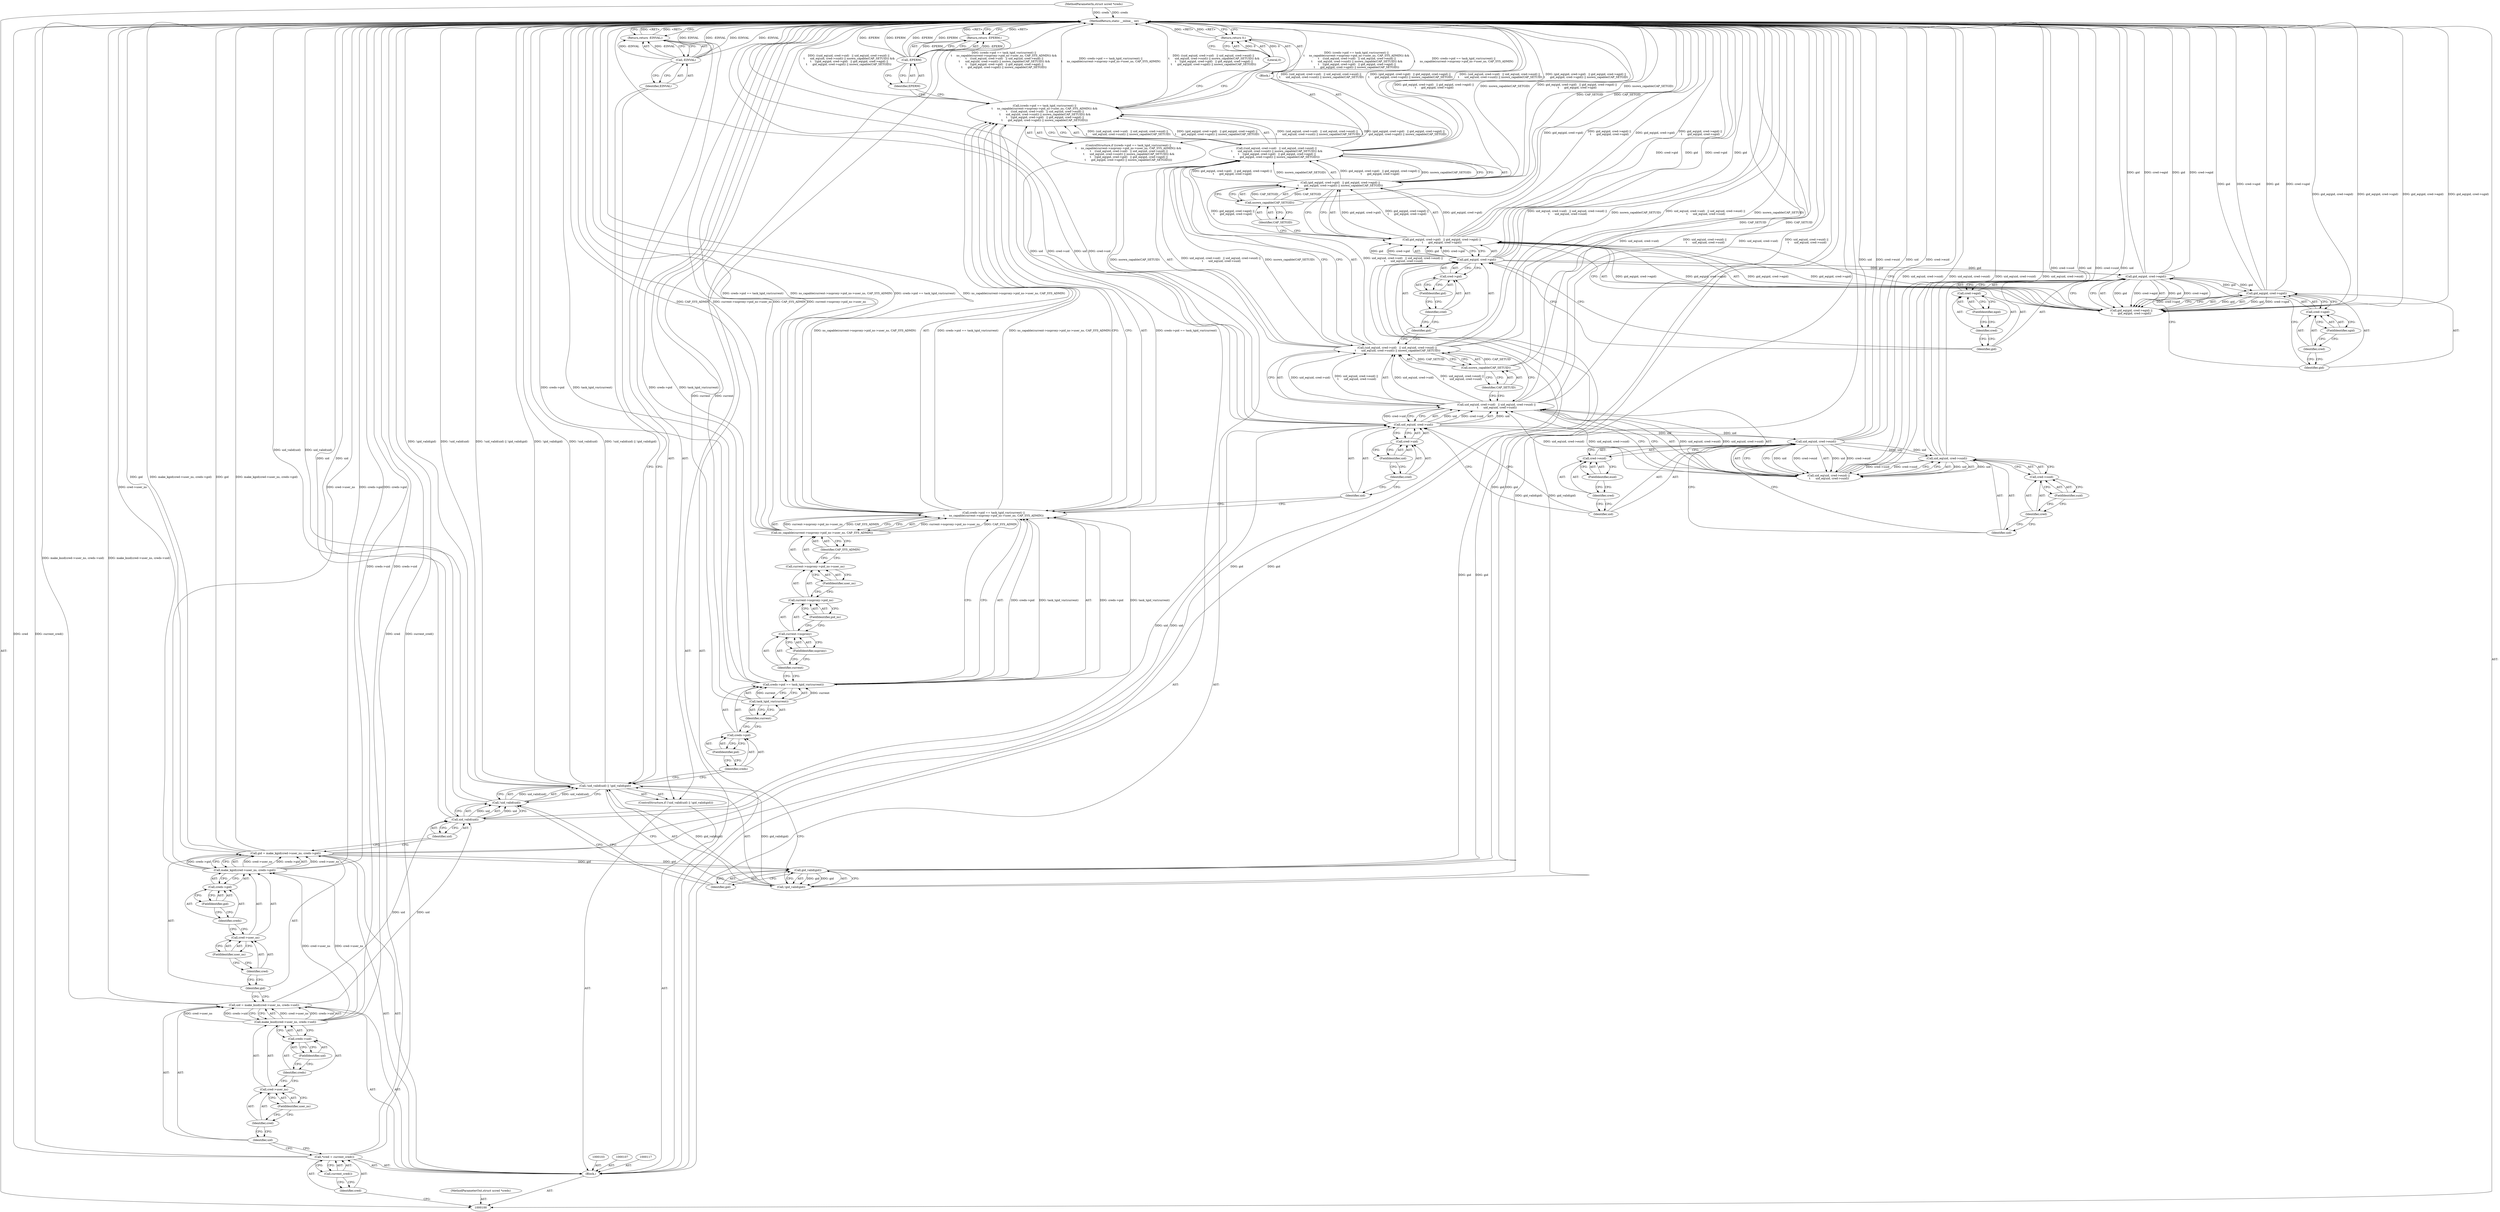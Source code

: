 digraph "0_linux_92f28d973cce45ef5823209aab3138eb45d8b349" {
"1000203" [label="(MethodReturn,static __inline__ int)"];
"1000101" [label="(MethodParameterIn,struct ucred *creds)"];
"1000290" [label="(MethodParameterOut,struct ucred *creds)"];
"1000138" [label="(ControlStructure,if ((creds->pid == task_tgid_vnr(current) ||\n\t     ns_capable(current->nsproxy->pid_ns->user_ns, CAP_SYS_ADMIN)) &&\n \t    ((uid_eq(uid, cred->uid)   || uid_eq(uid, cred->euid) ||\n \t      uid_eq(uid, cred->suid)) || nsown_capable(CAP_SETUID)) &&\n \t    ((gid_eq(gid, cred->gid)   || gid_eq(gid, cred->egid) ||\n\t      gid_eq(gid, cred->sgid)) || nsown_capable(CAP_SETGID))))"];
"1000144" [label="(FieldIdentifier,pid)"];
"1000145" [label="(Call,task_tgid_vnr(current))"];
"1000146" [label="(Identifier,current)"];
"1000139" [label="(Call,(creds->pid == task_tgid_vnr(current) ||\n\t     ns_capable(current->nsproxy->pid_ns->user_ns, CAP_SYS_ADMIN)) &&\n \t    ((uid_eq(uid, cred->uid)   || uid_eq(uid, cred->euid) ||\n \t      uid_eq(uid, cred->suid)) || nsown_capable(CAP_SETUID)) &&\n \t    ((gid_eq(gid, cred->gid)   || gid_eq(gid, cred->egid) ||\n\t      gid_eq(gid, cred->sgid)) || nsown_capable(CAP_SETGID)))"];
"1000140" [label="(Call,creds->pid == task_tgid_vnr(current) ||\n\t     ns_capable(current->nsproxy->pid_ns->user_ns, CAP_SYS_ADMIN))"];
"1000141" [label="(Call,creds->pid == task_tgid_vnr(current))"];
"1000142" [label="(Call,creds->pid)"];
"1000143" [label="(Identifier,creds)"];
"1000148" [label="(Call,current->nsproxy->pid_ns->user_ns)"];
"1000149" [label="(Call,current->nsproxy->pid_ns)"];
"1000150" [label="(Call,current->nsproxy)"];
"1000151" [label="(Identifier,current)"];
"1000152" [label="(FieldIdentifier,nsproxy)"];
"1000153" [label="(FieldIdentifier,pid_ns)"];
"1000154" [label="(FieldIdentifier,user_ns)"];
"1000155" [label="(Identifier,CAP_SYS_ADMIN)"];
"1000147" [label="(Call,ns_capable(current->nsproxy->pid_ns->user_ns, CAP_SYS_ADMIN))"];
"1000160" [label="(Identifier,uid)"];
"1000161" [label="(Call,cred->uid)"];
"1000162" [label="(Identifier,cred)"];
"1000163" [label="(FieldIdentifier,uid)"];
"1000164" [label="(Call,uid_eq(uid, cred->euid) ||\n \t      uid_eq(uid, cred->suid))"];
"1000165" [label="(Call,uid_eq(uid, cred->euid))"];
"1000166" [label="(Identifier,uid)"];
"1000167" [label="(Call,cred->euid)"];
"1000168" [label="(Identifier,cred)"];
"1000169" [label="(FieldIdentifier,euid)"];
"1000156" [label="(Call,((uid_eq(uid, cred->uid)   || uid_eq(uid, cred->euid) ||\n \t      uid_eq(uid, cred->suid)) || nsown_capable(CAP_SETUID)) &&\n \t    ((gid_eq(gid, cred->gid)   || gid_eq(gid, cred->egid) ||\n\t      gid_eq(gid, cred->sgid)) || nsown_capable(CAP_SETGID)))"];
"1000157" [label="(Call,(uid_eq(uid, cred->uid)   || uid_eq(uid, cred->euid) ||\n \t      uid_eq(uid, cred->suid)) || nsown_capable(CAP_SETUID))"];
"1000158" [label="(Call,uid_eq(uid, cred->uid)   || uid_eq(uid, cred->euid) ||\n \t      uid_eq(uid, cred->suid))"];
"1000159" [label="(Call,uid_eq(uid, cred->uid))"];
"1000171" [label="(Identifier,uid)"];
"1000172" [label="(Call,cred->suid)"];
"1000173" [label="(Identifier,cred)"];
"1000174" [label="(FieldIdentifier,suid)"];
"1000175" [label="(Call,nsown_capable(CAP_SETUID))"];
"1000176" [label="(Identifier,CAP_SETUID)"];
"1000170" [label="(Call,uid_eq(uid, cred->suid))"];
"1000180" [label="(Identifier,gid)"];
"1000181" [label="(Call,cred->gid)"];
"1000182" [label="(Identifier,cred)"];
"1000183" [label="(FieldIdentifier,gid)"];
"1000184" [label="(Call,gid_eq(gid, cred->egid) ||\n\t      gid_eq(gid, cred->sgid))"];
"1000185" [label="(Call,gid_eq(gid, cred->egid))"];
"1000186" [label="(Identifier,gid)"];
"1000187" [label="(Call,cred->egid)"];
"1000188" [label="(Identifier,cred)"];
"1000189" [label="(FieldIdentifier,egid)"];
"1000177" [label="(Call,(gid_eq(gid, cred->gid)   || gid_eq(gid, cred->egid) ||\n\t      gid_eq(gid, cred->sgid)) || nsown_capable(CAP_SETGID))"];
"1000178" [label="(Call,gid_eq(gid, cred->gid)   || gid_eq(gid, cred->egid) ||\n\t      gid_eq(gid, cred->sgid))"];
"1000179" [label="(Call,gid_eq(gid, cred->gid))"];
"1000191" [label="(Identifier,gid)"];
"1000192" [label="(Call,cred->sgid)"];
"1000193" [label="(Identifier,cred)"];
"1000194" [label="(FieldIdentifier,sgid)"];
"1000195" [label="(Call,nsown_capable(CAP_SETGID))"];
"1000196" [label="(Identifier,CAP_SETGID)"];
"1000197" [label="(Block,)"];
"1000190" [label="(Call,gid_eq(gid, cred->sgid))"];
"1000199" [label="(Literal,0)"];
"1000198" [label="(Return,return 0;)"];
"1000200" [label="(Return,return -EPERM;)"];
"1000201" [label="(Call,-EPERM)"];
"1000202" [label="(Identifier,EPERM)"];
"1000102" [label="(Block,)"];
"1000104" [label="(Call,*cred = current_cred())"];
"1000105" [label="(Identifier,cred)"];
"1000106" [label="(Call,current_cred())"];
"1000110" [label="(Call,make_kuid(cred->user_ns, creds->uid))"];
"1000111" [label="(Call,cred->user_ns)"];
"1000112" [label="(Identifier,cred)"];
"1000113" [label="(FieldIdentifier,user_ns)"];
"1000114" [label="(Call,creds->uid)"];
"1000115" [label="(Identifier,creds)"];
"1000116" [label="(FieldIdentifier,uid)"];
"1000108" [label="(Call,uid = make_kuid(cred->user_ns, creds->uid))"];
"1000109" [label="(Identifier,uid)"];
"1000120" [label="(Call,make_kgid(cred->user_ns, creds->gid))"];
"1000121" [label="(Call,cred->user_ns)"];
"1000122" [label="(Identifier,cred)"];
"1000123" [label="(FieldIdentifier,user_ns)"];
"1000124" [label="(Call,creds->gid)"];
"1000125" [label="(Identifier,creds)"];
"1000126" [label="(FieldIdentifier,gid)"];
"1000118" [label="(Call,gid = make_kgid(cred->user_ns, creds->gid))"];
"1000119" [label="(Identifier,gid)"];
"1000131" [label="(Identifier,uid)"];
"1000127" [label="(ControlStructure,if (!uid_valid(uid) || !gid_valid(gid)))"];
"1000132" [label="(Call,!gid_valid(gid))"];
"1000133" [label="(Call,gid_valid(gid))"];
"1000134" [label="(Identifier,gid)"];
"1000128" [label="(Call,!uid_valid(uid) || !gid_valid(gid))"];
"1000129" [label="(Call,!uid_valid(uid))"];
"1000130" [label="(Call,uid_valid(uid))"];
"1000136" [label="(Call,-EINVAL)"];
"1000137" [label="(Identifier,EINVAL)"];
"1000135" [label="(Return,return -EINVAL;)"];
"1000203" -> "1000100"  [label="AST: "];
"1000203" -> "1000135"  [label="CFG: "];
"1000203" -> "1000198"  [label="CFG: "];
"1000203" -> "1000200"  [label="CFG: "];
"1000198" -> "1000203"  [label="DDG: <RET>"];
"1000200" -> "1000203"  [label="DDG: <RET>"];
"1000201" -> "1000203"  [label="DDG: -EPERM"];
"1000201" -> "1000203"  [label="DDG: EPERM"];
"1000184" -> "1000203"  [label="DDG: gid_eq(gid, cred->egid)"];
"1000184" -> "1000203"  [label="DDG: gid_eq(gid, cred->sgid)"];
"1000156" -> "1000203"  [label="DDG: (uid_eq(uid, cred->uid)   || uid_eq(uid, cred->euid) ||\n \t      uid_eq(uid, cred->suid)) || nsown_capable(CAP_SETUID)"];
"1000156" -> "1000203"  [label="DDG: (gid_eq(gid, cred->gid)   || gid_eq(gid, cred->egid) ||\n\t      gid_eq(gid, cred->sgid)) || nsown_capable(CAP_SETGID)"];
"1000104" -> "1000203"  [label="DDG: cred"];
"1000104" -> "1000203"  [label="DDG: current_cred()"];
"1000179" -> "1000203"  [label="DDG: cred->gid"];
"1000179" -> "1000203"  [label="DDG: gid"];
"1000132" -> "1000203"  [label="DDG: gid_valid(gid)"];
"1000118" -> "1000203"  [label="DDG: gid"];
"1000118" -> "1000203"  [label="DDG: make_kgid(cred->user_ns, creds->gid)"];
"1000177" -> "1000203"  [label="DDG: gid_eq(gid, cred->gid)   || gid_eq(gid, cred->egid) ||\n\t      gid_eq(gid, cred->sgid)"];
"1000177" -> "1000203"  [label="DDG: nsown_capable(CAP_SETGID)"];
"1000158" -> "1000203"  [label="DDG: uid_eq(uid, cred->uid)"];
"1000158" -> "1000203"  [label="DDG: uid_eq(uid, cred->euid) ||\n \t      uid_eq(uid, cred->suid)"];
"1000129" -> "1000203"  [label="DDG: uid_valid(uid)"];
"1000185" -> "1000203"  [label="DDG: gid"];
"1000185" -> "1000203"  [label="DDG: cred->egid"];
"1000170" -> "1000203"  [label="DDG: cred->suid"];
"1000170" -> "1000203"  [label="DDG: uid"];
"1000141" -> "1000203"  [label="DDG: creds->pid"];
"1000141" -> "1000203"  [label="DDG: task_tgid_vnr(current)"];
"1000178" -> "1000203"  [label="DDG: gid_eq(gid, cred->gid)"];
"1000178" -> "1000203"  [label="DDG: gid_eq(gid, cred->egid) ||\n\t      gid_eq(gid, cred->sgid)"];
"1000110" -> "1000203"  [label="DDG: creds->uid"];
"1000159" -> "1000203"  [label="DDG: uid"];
"1000159" -> "1000203"  [label="DDG: cred->uid"];
"1000128" -> "1000203"  [label="DDG: !gid_valid(gid)"];
"1000128" -> "1000203"  [label="DDG: !uid_valid(uid)"];
"1000128" -> "1000203"  [label="DDG: !uid_valid(uid) || !gid_valid(gid)"];
"1000140" -> "1000203"  [label="DDG: creds->pid == task_tgid_vnr(current)"];
"1000140" -> "1000203"  [label="DDG: ns_capable(current->nsproxy->pid_ns->user_ns, CAP_SYS_ADMIN)"];
"1000139" -> "1000203"  [label="DDG: (creds->pid == task_tgid_vnr(current) ||\n\t     ns_capable(current->nsproxy->pid_ns->user_ns, CAP_SYS_ADMIN)) &&\n \t    ((uid_eq(uid, cred->uid)   || uid_eq(uid, cred->euid) ||\n \t      uid_eq(uid, cred->suid)) || nsown_capable(CAP_SETUID)) &&\n \t    ((gid_eq(gid, cred->gid)   || gid_eq(gid, cred->egid) ||\n\t      gid_eq(gid, cred->sgid)) || nsown_capable(CAP_SETGID))"];
"1000139" -> "1000203"  [label="DDG: creds->pid == task_tgid_vnr(current) ||\n\t     ns_capable(current->nsproxy->pid_ns->user_ns, CAP_SYS_ADMIN)"];
"1000139" -> "1000203"  [label="DDG: ((uid_eq(uid, cred->uid)   || uid_eq(uid, cred->euid) ||\n \t      uid_eq(uid, cred->suid)) || nsown_capable(CAP_SETUID)) &&\n \t    ((gid_eq(gid, cred->gid)   || gid_eq(gid, cred->egid) ||\n\t      gid_eq(gid, cred->sgid)) || nsown_capable(CAP_SETGID))"];
"1000165" -> "1000203"  [label="DDG: uid"];
"1000165" -> "1000203"  [label="DDG: cred->euid"];
"1000147" -> "1000203"  [label="DDG: CAP_SYS_ADMIN"];
"1000147" -> "1000203"  [label="DDG: current->nsproxy->pid_ns->user_ns"];
"1000157" -> "1000203"  [label="DDG: uid_eq(uid, cred->uid)   || uid_eq(uid, cred->euid) ||\n \t      uid_eq(uid, cred->suid)"];
"1000157" -> "1000203"  [label="DDG: nsown_capable(CAP_SETUID)"];
"1000133" -> "1000203"  [label="DDG: gid"];
"1000190" -> "1000203"  [label="DDG: gid"];
"1000190" -> "1000203"  [label="DDG: cred->sgid"];
"1000120" -> "1000203"  [label="DDG: cred->user_ns"];
"1000120" -> "1000203"  [label="DDG: creds->gid"];
"1000175" -> "1000203"  [label="DDG: CAP_SETUID"];
"1000101" -> "1000203"  [label="DDG: creds"];
"1000108" -> "1000203"  [label="DDG: make_kuid(cred->user_ns, creds->uid)"];
"1000136" -> "1000203"  [label="DDG: -EINVAL"];
"1000136" -> "1000203"  [label="DDG: EINVAL"];
"1000164" -> "1000203"  [label="DDG: uid_eq(uid, cred->suid)"];
"1000164" -> "1000203"  [label="DDG: uid_eq(uid, cred->euid)"];
"1000195" -> "1000203"  [label="DDG: CAP_SETGID"];
"1000145" -> "1000203"  [label="DDG: current"];
"1000130" -> "1000203"  [label="DDG: uid"];
"1000135" -> "1000203"  [label="DDG: <RET>"];
"1000101" -> "1000100"  [label="AST: "];
"1000101" -> "1000203"  [label="DDG: creds"];
"1000290" -> "1000100"  [label="AST: "];
"1000138" -> "1000102"  [label="AST: "];
"1000139" -> "1000138"  [label="AST: "];
"1000197" -> "1000138"  [label="AST: "];
"1000144" -> "1000142"  [label="AST: "];
"1000144" -> "1000143"  [label="CFG: "];
"1000142" -> "1000144"  [label="CFG: "];
"1000145" -> "1000141"  [label="AST: "];
"1000145" -> "1000146"  [label="CFG: "];
"1000146" -> "1000145"  [label="AST: "];
"1000141" -> "1000145"  [label="CFG: "];
"1000145" -> "1000203"  [label="DDG: current"];
"1000145" -> "1000141"  [label="DDG: current"];
"1000146" -> "1000145"  [label="AST: "];
"1000146" -> "1000142"  [label="CFG: "];
"1000145" -> "1000146"  [label="CFG: "];
"1000139" -> "1000138"  [label="AST: "];
"1000139" -> "1000140"  [label="CFG: "];
"1000139" -> "1000156"  [label="CFG: "];
"1000140" -> "1000139"  [label="AST: "];
"1000156" -> "1000139"  [label="AST: "];
"1000199" -> "1000139"  [label="CFG: "];
"1000202" -> "1000139"  [label="CFG: "];
"1000139" -> "1000203"  [label="DDG: (creds->pid == task_tgid_vnr(current) ||\n\t     ns_capable(current->nsproxy->pid_ns->user_ns, CAP_SYS_ADMIN)) &&\n \t    ((uid_eq(uid, cred->uid)   || uid_eq(uid, cred->euid) ||\n \t      uid_eq(uid, cred->suid)) || nsown_capable(CAP_SETUID)) &&\n \t    ((gid_eq(gid, cred->gid)   || gid_eq(gid, cred->egid) ||\n\t      gid_eq(gid, cred->sgid)) || nsown_capable(CAP_SETGID))"];
"1000139" -> "1000203"  [label="DDG: creds->pid == task_tgid_vnr(current) ||\n\t     ns_capable(current->nsproxy->pid_ns->user_ns, CAP_SYS_ADMIN)"];
"1000139" -> "1000203"  [label="DDG: ((uid_eq(uid, cred->uid)   || uid_eq(uid, cred->euid) ||\n \t      uid_eq(uid, cred->suid)) || nsown_capable(CAP_SETUID)) &&\n \t    ((gid_eq(gid, cred->gid)   || gid_eq(gid, cred->egid) ||\n\t      gid_eq(gid, cred->sgid)) || nsown_capable(CAP_SETGID))"];
"1000140" -> "1000139"  [label="DDG: creds->pid == task_tgid_vnr(current)"];
"1000140" -> "1000139"  [label="DDG: ns_capable(current->nsproxy->pid_ns->user_ns, CAP_SYS_ADMIN)"];
"1000156" -> "1000139"  [label="DDG: (uid_eq(uid, cred->uid)   || uid_eq(uid, cred->euid) ||\n \t      uid_eq(uid, cred->suid)) || nsown_capable(CAP_SETUID)"];
"1000156" -> "1000139"  [label="DDG: (gid_eq(gid, cred->gid)   || gid_eq(gid, cred->egid) ||\n\t      gid_eq(gid, cred->sgid)) || nsown_capable(CAP_SETGID)"];
"1000140" -> "1000139"  [label="AST: "];
"1000140" -> "1000141"  [label="CFG: "];
"1000140" -> "1000147"  [label="CFG: "];
"1000141" -> "1000140"  [label="AST: "];
"1000147" -> "1000140"  [label="AST: "];
"1000160" -> "1000140"  [label="CFG: "];
"1000139" -> "1000140"  [label="CFG: "];
"1000140" -> "1000203"  [label="DDG: creds->pid == task_tgid_vnr(current)"];
"1000140" -> "1000203"  [label="DDG: ns_capable(current->nsproxy->pid_ns->user_ns, CAP_SYS_ADMIN)"];
"1000140" -> "1000139"  [label="DDG: creds->pid == task_tgid_vnr(current)"];
"1000140" -> "1000139"  [label="DDG: ns_capable(current->nsproxy->pid_ns->user_ns, CAP_SYS_ADMIN)"];
"1000141" -> "1000140"  [label="DDG: creds->pid"];
"1000141" -> "1000140"  [label="DDG: task_tgid_vnr(current)"];
"1000147" -> "1000140"  [label="DDG: current->nsproxy->pid_ns->user_ns"];
"1000147" -> "1000140"  [label="DDG: CAP_SYS_ADMIN"];
"1000141" -> "1000140"  [label="AST: "];
"1000141" -> "1000145"  [label="CFG: "];
"1000142" -> "1000141"  [label="AST: "];
"1000145" -> "1000141"  [label="AST: "];
"1000151" -> "1000141"  [label="CFG: "];
"1000140" -> "1000141"  [label="CFG: "];
"1000141" -> "1000203"  [label="DDG: creds->pid"];
"1000141" -> "1000203"  [label="DDG: task_tgid_vnr(current)"];
"1000141" -> "1000140"  [label="DDG: creds->pid"];
"1000141" -> "1000140"  [label="DDG: task_tgid_vnr(current)"];
"1000145" -> "1000141"  [label="DDG: current"];
"1000142" -> "1000141"  [label="AST: "];
"1000142" -> "1000144"  [label="CFG: "];
"1000143" -> "1000142"  [label="AST: "];
"1000144" -> "1000142"  [label="AST: "];
"1000146" -> "1000142"  [label="CFG: "];
"1000143" -> "1000142"  [label="AST: "];
"1000143" -> "1000128"  [label="CFG: "];
"1000144" -> "1000143"  [label="CFG: "];
"1000148" -> "1000147"  [label="AST: "];
"1000148" -> "1000154"  [label="CFG: "];
"1000149" -> "1000148"  [label="AST: "];
"1000154" -> "1000148"  [label="AST: "];
"1000155" -> "1000148"  [label="CFG: "];
"1000149" -> "1000148"  [label="AST: "];
"1000149" -> "1000153"  [label="CFG: "];
"1000150" -> "1000149"  [label="AST: "];
"1000153" -> "1000149"  [label="AST: "];
"1000154" -> "1000149"  [label="CFG: "];
"1000150" -> "1000149"  [label="AST: "];
"1000150" -> "1000152"  [label="CFG: "];
"1000151" -> "1000150"  [label="AST: "];
"1000152" -> "1000150"  [label="AST: "];
"1000153" -> "1000150"  [label="CFG: "];
"1000151" -> "1000150"  [label="AST: "];
"1000151" -> "1000141"  [label="CFG: "];
"1000152" -> "1000151"  [label="CFG: "];
"1000152" -> "1000150"  [label="AST: "];
"1000152" -> "1000151"  [label="CFG: "];
"1000150" -> "1000152"  [label="CFG: "];
"1000153" -> "1000149"  [label="AST: "];
"1000153" -> "1000150"  [label="CFG: "];
"1000149" -> "1000153"  [label="CFG: "];
"1000154" -> "1000148"  [label="AST: "];
"1000154" -> "1000149"  [label="CFG: "];
"1000148" -> "1000154"  [label="CFG: "];
"1000155" -> "1000147"  [label="AST: "];
"1000155" -> "1000148"  [label="CFG: "];
"1000147" -> "1000155"  [label="CFG: "];
"1000147" -> "1000140"  [label="AST: "];
"1000147" -> "1000155"  [label="CFG: "];
"1000148" -> "1000147"  [label="AST: "];
"1000155" -> "1000147"  [label="AST: "];
"1000140" -> "1000147"  [label="CFG: "];
"1000147" -> "1000203"  [label="DDG: CAP_SYS_ADMIN"];
"1000147" -> "1000203"  [label="DDG: current->nsproxy->pid_ns->user_ns"];
"1000147" -> "1000140"  [label="DDG: current->nsproxy->pid_ns->user_ns"];
"1000147" -> "1000140"  [label="DDG: CAP_SYS_ADMIN"];
"1000160" -> "1000159"  [label="AST: "];
"1000160" -> "1000140"  [label="CFG: "];
"1000162" -> "1000160"  [label="CFG: "];
"1000161" -> "1000159"  [label="AST: "];
"1000161" -> "1000163"  [label="CFG: "];
"1000162" -> "1000161"  [label="AST: "];
"1000163" -> "1000161"  [label="AST: "];
"1000159" -> "1000161"  [label="CFG: "];
"1000162" -> "1000161"  [label="AST: "];
"1000162" -> "1000160"  [label="CFG: "];
"1000163" -> "1000162"  [label="CFG: "];
"1000163" -> "1000161"  [label="AST: "];
"1000163" -> "1000162"  [label="CFG: "];
"1000161" -> "1000163"  [label="CFG: "];
"1000164" -> "1000158"  [label="AST: "];
"1000164" -> "1000165"  [label="CFG: "];
"1000164" -> "1000170"  [label="CFG: "];
"1000165" -> "1000164"  [label="AST: "];
"1000170" -> "1000164"  [label="AST: "];
"1000158" -> "1000164"  [label="CFG: "];
"1000164" -> "1000203"  [label="DDG: uid_eq(uid, cred->suid)"];
"1000164" -> "1000203"  [label="DDG: uid_eq(uid, cred->euid)"];
"1000164" -> "1000158"  [label="DDG: uid_eq(uid, cred->euid)"];
"1000164" -> "1000158"  [label="DDG: uid_eq(uid, cred->suid)"];
"1000165" -> "1000164"  [label="DDG: uid"];
"1000165" -> "1000164"  [label="DDG: cred->euid"];
"1000170" -> "1000164"  [label="DDG: uid"];
"1000170" -> "1000164"  [label="DDG: cred->suid"];
"1000165" -> "1000164"  [label="AST: "];
"1000165" -> "1000167"  [label="CFG: "];
"1000166" -> "1000165"  [label="AST: "];
"1000167" -> "1000165"  [label="AST: "];
"1000171" -> "1000165"  [label="CFG: "];
"1000164" -> "1000165"  [label="CFG: "];
"1000165" -> "1000203"  [label="DDG: uid"];
"1000165" -> "1000203"  [label="DDG: cred->euid"];
"1000165" -> "1000164"  [label="DDG: uid"];
"1000165" -> "1000164"  [label="DDG: cred->euid"];
"1000159" -> "1000165"  [label="DDG: uid"];
"1000165" -> "1000170"  [label="DDG: uid"];
"1000166" -> "1000165"  [label="AST: "];
"1000166" -> "1000159"  [label="CFG: "];
"1000168" -> "1000166"  [label="CFG: "];
"1000167" -> "1000165"  [label="AST: "];
"1000167" -> "1000169"  [label="CFG: "];
"1000168" -> "1000167"  [label="AST: "];
"1000169" -> "1000167"  [label="AST: "];
"1000165" -> "1000167"  [label="CFG: "];
"1000168" -> "1000167"  [label="AST: "];
"1000168" -> "1000166"  [label="CFG: "];
"1000169" -> "1000168"  [label="CFG: "];
"1000169" -> "1000167"  [label="AST: "];
"1000169" -> "1000168"  [label="CFG: "];
"1000167" -> "1000169"  [label="CFG: "];
"1000156" -> "1000139"  [label="AST: "];
"1000156" -> "1000157"  [label="CFG: "];
"1000156" -> "1000177"  [label="CFG: "];
"1000157" -> "1000156"  [label="AST: "];
"1000177" -> "1000156"  [label="AST: "];
"1000139" -> "1000156"  [label="CFG: "];
"1000156" -> "1000203"  [label="DDG: (uid_eq(uid, cred->uid)   || uid_eq(uid, cred->euid) ||\n \t      uid_eq(uid, cred->suid)) || nsown_capable(CAP_SETUID)"];
"1000156" -> "1000203"  [label="DDG: (gid_eq(gid, cred->gid)   || gid_eq(gid, cred->egid) ||\n\t      gid_eq(gid, cred->sgid)) || nsown_capable(CAP_SETGID)"];
"1000156" -> "1000139"  [label="DDG: (uid_eq(uid, cred->uid)   || uid_eq(uid, cred->euid) ||\n \t      uid_eq(uid, cred->suid)) || nsown_capable(CAP_SETUID)"];
"1000156" -> "1000139"  [label="DDG: (gid_eq(gid, cred->gid)   || gid_eq(gid, cred->egid) ||\n\t      gid_eq(gid, cred->sgid)) || nsown_capable(CAP_SETGID)"];
"1000157" -> "1000156"  [label="DDG: uid_eq(uid, cred->uid)   || uid_eq(uid, cred->euid) ||\n \t      uid_eq(uid, cred->suid)"];
"1000157" -> "1000156"  [label="DDG: nsown_capable(CAP_SETUID)"];
"1000177" -> "1000156"  [label="DDG: gid_eq(gid, cred->gid)   || gid_eq(gid, cred->egid) ||\n\t      gid_eq(gid, cred->sgid)"];
"1000177" -> "1000156"  [label="DDG: nsown_capable(CAP_SETGID)"];
"1000157" -> "1000156"  [label="AST: "];
"1000157" -> "1000158"  [label="CFG: "];
"1000157" -> "1000175"  [label="CFG: "];
"1000158" -> "1000157"  [label="AST: "];
"1000175" -> "1000157"  [label="AST: "];
"1000180" -> "1000157"  [label="CFG: "];
"1000156" -> "1000157"  [label="CFG: "];
"1000157" -> "1000203"  [label="DDG: uid_eq(uid, cred->uid)   || uid_eq(uid, cred->euid) ||\n \t      uid_eq(uid, cred->suid)"];
"1000157" -> "1000203"  [label="DDG: nsown_capable(CAP_SETUID)"];
"1000157" -> "1000156"  [label="DDG: uid_eq(uid, cred->uid)   || uid_eq(uid, cred->euid) ||\n \t      uid_eq(uid, cred->suid)"];
"1000157" -> "1000156"  [label="DDG: nsown_capable(CAP_SETUID)"];
"1000158" -> "1000157"  [label="DDG: uid_eq(uid, cred->uid)"];
"1000158" -> "1000157"  [label="DDG: uid_eq(uid, cred->euid) ||\n \t      uid_eq(uid, cred->suid)"];
"1000175" -> "1000157"  [label="DDG: CAP_SETUID"];
"1000158" -> "1000157"  [label="AST: "];
"1000158" -> "1000159"  [label="CFG: "];
"1000158" -> "1000164"  [label="CFG: "];
"1000159" -> "1000158"  [label="AST: "];
"1000164" -> "1000158"  [label="AST: "];
"1000176" -> "1000158"  [label="CFG: "];
"1000157" -> "1000158"  [label="CFG: "];
"1000158" -> "1000203"  [label="DDG: uid_eq(uid, cred->uid)"];
"1000158" -> "1000203"  [label="DDG: uid_eq(uid, cred->euid) ||\n \t      uid_eq(uid, cred->suid)"];
"1000158" -> "1000157"  [label="DDG: uid_eq(uid, cred->uid)"];
"1000158" -> "1000157"  [label="DDG: uid_eq(uid, cred->euid) ||\n \t      uid_eq(uid, cred->suid)"];
"1000159" -> "1000158"  [label="DDG: uid"];
"1000159" -> "1000158"  [label="DDG: cred->uid"];
"1000164" -> "1000158"  [label="DDG: uid_eq(uid, cred->euid)"];
"1000164" -> "1000158"  [label="DDG: uid_eq(uid, cred->suid)"];
"1000159" -> "1000158"  [label="AST: "];
"1000159" -> "1000161"  [label="CFG: "];
"1000160" -> "1000159"  [label="AST: "];
"1000161" -> "1000159"  [label="AST: "];
"1000166" -> "1000159"  [label="CFG: "];
"1000158" -> "1000159"  [label="CFG: "];
"1000159" -> "1000203"  [label="DDG: uid"];
"1000159" -> "1000203"  [label="DDG: cred->uid"];
"1000159" -> "1000158"  [label="DDG: uid"];
"1000159" -> "1000158"  [label="DDG: cred->uid"];
"1000130" -> "1000159"  [label="DDG: uid"];
"1000159" -> "1000165"  [label="DDG: uid"];
"1000171" -> "1000170"  [label="AST: "];
"1000171" -> "1000165"  [label="CFG: "];
"1000173" -> "1000171"  [label="CFG: "];
"1000172" -> "1000170"  [label="AST: "];
"1000172" -> "1000174"  [label="CFG: "];
"1000173" -> "1000172"  [label="AST: "];
"1000174" -> "1000172"  [label="AST: "];
"1000170" -> "1000172"  [label="CFG: "];
"1000173" -> "1000172"  [label="AST: "];
"1000173" -> "1000171"  [label="CFG: "];
"1000174" -> "1000173"  [label="CFG: "];
"1000174" -> "1000172"  [label="AST: "];
"1000174" -> "1000173"  [label="CFG: "];
"1000172" -> "1000174"  [label="CFG: "];
"1000175" -> "1000157"  [label="AST: "];
"1000175" -> "1000176"  [label="CFG: "];
"1000176" -> "1000175"  [label="AST: "];
"1000157" -> "1000175"  [label="CFG: "];
"1000175" -> "1000203"  [label="DDG: CAP_SETUID"];
"1000175" -> "1000157"  [label="DDG: CAP_SETUID"];
"1000176" -> "1000175"  [label="AST: "];
"1000176" -> "1000158"  [label="CFG: "];
"1000175" -> "1000176"  [label="CFG: "];
"1000170" -> "1000164"  [label="AST: "];
"1000170" -> "1000172"  [label="CFG: "];
"1000171" -> "1000170"  [label="AST: "];
"1000172" -> "1000170"  [label="AST: "];
"1000164" -> "1000170"  [label="CFG: "];
"1000170" -> "1000203"  [label="DDG: cred->suid"];
"1000170" -> "1000203"  [label="DDG: uid"];
"1000170" -> "1000164"  [label="DDG: uid"];
"1000170" -> "1000164"  [label="DDG: cred->suid"];
"1000165" -> "1000170"  [label="DDG: uid"];
"1000180" -> "1000179"  [label="AST: "];
"1000180" -> "1000157"  [label="CFG: "];
"1000182" -> "1000180"  [label="CFG: "];
"1000181" -> "1000179"  [label="AST: "];
"1000181" -> "1000183"  [label="CFG: "];
"1000182" -> "1000181"  [label="AST: "];
"1000183" -> "1000181"  [label="AST: "];
"1000179" -> "1000181"  [label="CFG: "];
"1000182" -> "1000181"  [label="AST: "];
"1000182" -> "1000180"  [label="CFG: "];
"1000183" -> "1000182"  [label="CFG: "];
"1000183" -> "1000181"  [label="AST: "];
"1000183" -> "1000182"  [label="CFG: "];
"1000181" -> "1000183"  [label="CFG: "];
"1000184" -> "1000178"  [label="AST: "];
"1000184" -> "1000185"  [label="CFG: "];
"1000184" -> "1000190"  [label="CFG: "];
"1000185" -> "1000184"  [label="AST: "];
"1000190" -> "1000184"  [label="AST: "];
"1000178" -> "1000184"  [label="CFG: "];
"1000184" -> "1000203"  [label="DDG: gid_eq(gid, cred->egid)"];
"1000184" -> "1000203"  [label="DDG: gid_eq(gid, cred->sgid)"];
"1000184" -> "1000178"  [label="DDG: gid_eq(gid, cred->egid)"];
"1000184" -> "1000178"  [label="DDG: gid_eq(gid, cred->sgid)"];
"1000185" -> "1000184"  [label="DDG: gid"];
"1000185" -> "1000184"  [label="DDG: cred->egid"];
"1000190" -> "1000184"  [label="DDG: gid"];
"1000190" -> "1000184"  [label="DDG: cred->sgid"];
"1000185" -> "1000184"  [label="AST: "];
"1000185" -> "1000187"  [label="CFG: "];
"1000186" -> "1000185"  [label="AST: "];
"1000187" -> "1000185"  [label="AST: "];
"1000191" -> "1000185"  [label="CFG: "];
"1000184" -> "1000185"  [label="CFG: "];
"1000185" -> "1000203"  [label="DDG: gid"];
"1000185" -> "1000203"  [label="DDG: cred->egid"];
"1000185" -> "1000184"  [label="DDG: gid"];
"1000185" -> "1000184"  [label="DDG: cred->egid"];
"1000179" -> "1000185"  [label="DDG: gid"];
"1000185" -> "1000190"  [label="DDG: gid"];
"1000186" -> "1000185"  [label="AST: "];
"1000186" -> "1000179"  [label="CFG: "];
"1000188" -> "1000186"  [label="CFG: "];
"1000187" -> "1000185"  [label="AST: "];
"1000187" -> "1000189"  [label="CFG: "];
"1000188" -> "1000187"  [label="AST: "];
"1000189" -> "1000187"  [label="AST: "];
"1000185" -> "1000187"  [label="CFG: "];
"1000188" -> "1000187"  [label="AST: "];
"1000188" -> "1000186"  [label="CFG: "];
"1000189" -> "1000188"  [label="CFG: "];
"1000189" -> "1000187"  [label="AST: "];
"1000189" -> "1000188"  [label="CFG: "];
"1000187" -> "1000189"  [label="CFG: "];
"1000177" -> "1000156"  [label="AST: "];
"1000177" -> "1000178"  [label="CFG: "];
"1000177" -> "1000195"  [label="CFG: "];
"1000178" -> "1000177"  [label="AST: "];
"1000195" -> "1000177"  [label="AST: "];
"1000156" -> "1000177"  [label="CFG: "];
"1000177" -> "1000203"  [label="DDG: gid_eq(gid, cred->gid)   || gid_eq(gid, cred->egid) ||\n\t      gid_eq(gid, cred->sgid)"];
"1000177" -> "1000203"  [label="DDG: nsown_capable(CAP_SETGID)"];
"1000177" -> "1000156"  [label="DDG: gid_eq(gid, cred->gid)   || gid_eq(gid, cred->egid) ||\n\t      gid_eq(gid, cred->sgid)"];
"1000177" -> "1000156"  [label="DDG: nsown_capable(CAP_SETGID)"];
"1000178" -> "1000177"  [label="DDG: gid_eq(gid, cred->gid)"];
"1000178" -> "1000177"  [label="DDG: gid_eq(gid, cred->egid) ||\n\t      gid_eq(gid, cred->sgid)"];
"1000195" -> "1000177"  [label="DDG: CAP_SETGID"];
"1000178" -> "1000177"  [label="AST: "];
"1000178" -> "1000179"  [label="CFG: "];
"1000178" -> "1000184"  [label="CFG: "];
"1000179" -> "1000178"  [label="AST: "];
"1000184" -> "1000178"  [label="AST: "];
"1000196" -> "1000178"  [label="CFG: "];
"1000177" -> "1000178"  [label="CFG: "];
"1000178" -> "1000203"  [label="DDG: gid_eq(gid, cred->gid)"];
"1000178" -> "1000203"  [label="DDG: gid_eq(gid, cred->egid) ||\n\t      gid_eq(gid, cred->sgid)"];
"1000178" -> "1000177"  [label="DDG: gid_eq(gid, cred->gid)"];
"1000178" -> "1000177"  [label="DDG: gid_eq(gid, cred->egid) ||\n\t      gid_eq(gid, cred->sgid)"];
"1000179" -> "1000178"  [label="DDG: gid"];
"1000179" -> "1000178"  [label="DDG: cred->gid"];
"1000184" -> "1000178"  [label="DDG: gid_eq(gid, cred->egid)"];
"1000184" -> "1000178"  [label="DDG: gid_eq(gid, cred->sgid)"];
"1000179" -> "1000178"  [label="AST: "];
"1000179" -> "1000181"  [label="CFG: "];
"1000180" -> "1000179"  [label="AST: "];
"1000181" -> "1000179"  [label="AST: "];
"1000186" -> "1000179"  [label="CFG: "];
"1000178" -> "1000179"  [label="CFG: "];
"1000179" -> "1000203"  [label="DDG: cred->gid"];
"1000179" -> "1000203"  [label="DDG: gid"];
"1000179" -> "1000178"  [label="DDG: gid"];
"1000179" -> "1000178"  [label="DDG: cred->gid"];
"1000133" -> "1000179"  [label="DDG: gid"];
"1000118" -> "1000179"  [label="DDG: gid"];
"1000179" -> "1000185"  [label="DDG: gid"];
"1000191" -> "1000190"  [label="AST: "];
"1000191" -> "1000185"  [label="CFG: "];
"1000193" -> "1000191"  [label="CFG: "];
"1000192" -> "1000190"  [label="AST: "];
"1000192" -> "1000194"  [label="CFG: "];
"1000193" -> "1000192"  [label="AST: "];
"1000194" -> "1000192"  [label="AST: "];
"1000190" -> "1000192"  [label="CFG: "];
"1000193" -> "1000192"  [label="AST: "];
"1000193" -> "1000191"  [label="CFG: "];
"1000194" -> "1000193"  [label="CFG: "];
"1000194" -> "1000192"  [label="AST: "];
"1000194" -> "1000193"  [label="CFG: "];
"1000192" -> "1000194"  [label="CFG: "];
"1000195" -> "1000177"  [label="AST: "];
"1000195" -> "1000196"  [label="CFG: "];
"1000196" -> "1000195"  [label="AST: "];
"1000177" -> "1000195"  [label="CFG: "];
"1000195" -> "1000203"  [label="DDG: CAP_SETGID"];
"1000195" -> "1000177"  [label="DDG: CAP_SETGID"];
"1000196" -> "1000195"  [label="AST: "];
"1000196" -> "1000178"  [label="CFG: "];
"1000195" -> "1000196"  [label="CFG: "];
"1000197" -> "1000138"  [label="AST: "];
"1000198" -> "1000197"  [label="AST: "];
"1000190" -> "1000184"  [label="AST: "];
"1000190" -> "1000192"  [label="CFG: "];
"1000191" -> "1000190"  [label="AST: "];
"1000192" -> "1000190"  [label="AST: "];
"1000184" -> "1000190"  [label="CFG: "];
"1000190" -> "1000203"  [label="DDG: gid"];
"1000190" -> "1000203"  [label="DDG: cred->sgid"];
"1000190" -> "1000184"  [label="DDG: gid"];
"1000190" -> "1000184"  [label="DDG: cred->sgid"];
"1000185" -> "1000190"  [label="DDG: gid"];
"1000199" -> "1000198"  [label="AST: "];
"1000199" -> "1000139"  [label="CFG: "];
"1000198" -> "1000199"  [label="CFG: "];
"1000199" -> "1000198"  [label="DDG: 0"];
"1000198" -> "1000197"  [label="AST: "];
"1000198" -> "1000199"  [label="CFG: "];
"1000199" -> "1000198"  [label="AST: "];
"1000203" -> "1000198"  [label="CFG: "];
"1000198" -> "1000203"  [label="DDG: <RET>"];
"1000199" -> "1000198"  [label="DDG: 0"];
"1000200" -> "1000102"  [label="AST: "];
"1000200" -> "1000201"  [label="CFG: "];
"1000201" -> "1000200"  [label="AST: "];
"1000203" -> "1000200"  [label="CFG: "];
"1000200" -> "1000203"  [label="DDG: <RET>"];
"1000201" -> "1000200"  [label="DDG: -EPERM"];
"1000201" -> "1000200"  [label="AST: "];
"1000201" -> "1000202"  [label="CFG: "];
"1000202" -> "1000201"  [label="AST: "];
"1000200" -> "1000201"  [label="CFG: "];
"1000201" -> "1000203"  [label="DDG: -EPERM"];
"1000201" -> "1000203"  [label="DDG: EPERM"];
"1000201" -> "1000200"  [label="DDG: -EPERM"];
"1000202" -> "1000201"  [label="AST: "];
"1000202" -> "1000139"  [label="CFG: "];
"1000201" -> "1000202"  [label="CFG: "];
"1000102" -> "1000100"  [label="AST: "];
"1000103" -> "1000102"  [label="AST: "];
"1000104" -> "1000102"  [label="AST: "];
"1000107" -> "1000102"  [label="AST: "];
"1000108" -> "1000102"  [label="AST: "];
"1000117" -> "1000102"  [label="AST: "];
"1000118" -> "1000102"  [label="AST: "];
"1000127" -> "1000102"  [label="AST: "];
"1000138" -> "1000102"  [label="AST: "];
"1000200" -> "1000102"  [label="AST: "];
"1000104" -> "1000102"  [label="AST: "];
"1000104" -> "1000106"  [label="CFG: "];
"1000105" -> "1000104"  [label="AST: "];
"1000106" -> "1000104"  [label="AST: "];
"1000109" -> "1000104"  [label="CFG: "];
"1000104" -> "1000203"  [label="DDG: cred"];
"1000104" -> "1000203"  [label="DDG: current_cred()"];
"1000105" -> "1000104"  [label="AST: "];
"1000105" -> "1000100"  [label="CFG: "];
"1000106" -> "1000105"  [label="CFG: "];
"1000106" -> "1000104"  [label="AST: "];
"1000106" -> "1000105"  [label="CFG: "];
"1000104" -> "1000106"  [label="CFG: "];
"1000110" -> "1000108"  [label="AST: "];
"1000110" -> "1000114"  [label="CFG: "];
"1000111" -> "1000110"  [label="AST: "];
"1000114" -> "1000110"  [label="AST: "];
"1000108" -> "1000110"  [label="CFG: "];
"1000110" -> "1000203"  [label="DDG: creds->uid"];
"1000110" -> "1000108"  [label="DDG: cred->user_ns"];
"1000110" -> "1000108"  [label="DDG: creds->uid"];
"1000110" -> "1000120"  [label="DDG: cred->user_ns"];
"1000111" -> "1000110"  [label="AST: "];
"1000111" -> "1000113"  [label="CFG: "];
"1000112" -> "1000111"  [label="AST: "];
"1000113" -> "1000111"  [label="AST: "];
"1000115" -> "1000111"  [label="CFG: "];
"1000112" -> "1000111"  [label="AST: "];
"1000112" -> "1000109"  [label="CFG: "];
"1000113" -> "1000112"  [label="CFG: "];
"1000113" -> "1000111"  [label="AST: "];
"1000113" -> "1000112"  [label="CFG: "];
"1000111" -> "1000113"  [label="CFG: "];
"1000114" -> "1000110"  [label="AST: "];
"1000114" -> "1000116"  [label="CFG: "];
"1000115" -> "1000114"  [label="AST: "];
"1000116" -> "1000114"  [label="AST: "];
"1000110" -> "1000114"  [label="CFG: "];
"1000115" -> "1000114"  [label="AST: "];
"1000115" -> "1000111"  [label="CFG: "];
"1000116" -> "1000115"  [label="CFG: "];
"1000116" -> "1000114"  [label="AST: "];
"1000116" -> "1000115"  [label="CFG: "];
"1000114" -> "1000116"  [label="CFG: "];
"1000108" -> "1000102"  [label="AST: "];
"1000108" -> "1000110"  [label="CFG: "];
"1000109" -> "1000108"  [label="AST: "];
"1000110" -> "1000108"  [label="AST: "];
"1000119" -> "1000108"  [label="CFG: "];
"1000108" -> "1000203"  [label="DDG: make_kuid(cred->user_ns, creds->uid)"];
"1000110" -> "1000108"  [label="DDG: cred->user_ns"];
"1000110" -> "1000108"  [label="DDG: creds->uid"];
"1000108" -> "1000130"  [label="DDG: uid"];
"1000109" -> "1000108"  [label="AST: "];
"1000109" -> "1000104"  [label="CFG: "];
"1000112" -> "1000109"  [label="CFG: "];
"1000120" -> "1000118"  [label="AST: "];
"1000120" -> "1000124"  [label="CFG: "];
"1000121" -> "1000120"  [label="AST: "];
"1000124" -> "1000120"  [label="AST: "];
"1000118" -> "1000120"  [label="CFG: "];
"1000120" -> "1000203"  [label="DDG: cred->user_ns"];
"1000120" -> "1000203"  [label="DDG: creds->gid"];
"1000120" -> "1000118"  [label="DDG: cred->user_ns"];
"1000120" -> "1000118"  [label="DDG: creds->gid"];
"1000110" -> "1000120"  [label="DDG: cred->user_ns"];
"1000121" -> "1000120"  [label="AST: "];
"1000121" -> "1000123"  [label="CFG: "];
"1000122" -> "1000121"  [label="AST: "];
"1000123" -> "1000121"  [label="AST: "];
"1000125" -> "1000121"  [label="CFG: "];
"1000122" -> "1000121"  [label="AST: "];
"1000122" -> "1000119"  [label="CFG: "];
"1000123" -> "1000122"  [label="CFG: "];
"1000123" -> "1000121"  [label="AST: "];
"1000123" -> "1000122"  [label="CFG: "];
"1000121" -> "1000123"  [label="CFG: "];
"1000124" -> "1000120"  [label="AST: "];
"1000124" -> "1000126"  [label="CFG: "];
"1000125" -> "1000124"  [label="AST: "];
"1000126" -> "1000124"  [label="AST: "];
"1000120" -> "1000124"  [label="CFG: "];
"1000125" -> "1000124"  [label="AST: "];
"1000125" -> "1000121"  [label="CFG: "];
"1000126" -> "1000125"  [label="CFG: "];
"1000126" -> "1000124"  [label="AST: "];
"1000126" -> "1000125"  [label="CFG: "];
"1000124" -> "1000126"  [label="CFG: "];
"1000118" -> "1000102"  [label="AST: "];
"1000118" -> "1000120"  [label="CFG: "];
"1000119" -> "1000118"  [label="AST: "];
"1000120" -> "1000118"  [label="AST: "];
"1000131" -> "1000118"  [label="CFG: "];
"1000118" -> "1000203"  [label="DDG: gid"];
"1000118" -> "1000203"  [label="DDG: make_kgid(cred->user_ns, creds->gid)"];
"1000120" -> "1000118"  [label="DDG: cred->user_ns"];
"1000120" -> "1000118"  [label="DDG: creds->gid"];
"1000118" -> "1000133"  [label="DDG: gid"];
"1000118" -> "1000179"  [label="DDG: gid"];
"1000119" -> "1000118"  [label="AST: "];
"1000119" -> "1000108"  [label="CFG: "];
"1000122" -> "1000119"  [label="CFG: "];
"1000131" -> "1000130"  [label="AST: "];
"1000131" -> "1000118"  [label="CFG: "];
"1000130" -> "1000131"  [label="CFG: "];
"1000127" -> "1000102"  [label="AST: "];
"1000128" -> "1000127"  [label="AST: "];
"1000135" -> "1000127"  [label="AST: "];
"1000132" -> "1000128"  [label="AST: "];
"1000132" -> "1000133"  [label="CFG: "];
"1000133" -> "1000132"  [label="AST: "];
"1000128" -> "1000132"  [label="CFG: "];
"1000132" -> "1000203"  [label="DDG: gid_valid(gid)"];
"1000132" -> "1000128"  [label="DDG: gid_valid(gid)"];
"1000133" -> "1000132"  [label="DDG: gid"];
"1000133" -> "1000132"  [label="AST: "];
"1000133" -> "1000134"  [label="CFG: "];
"1000134" -> "1000133"  [label="AST: "];
"1000132" -> "1000133"  [label="CFG: "];
"1000133" -> "1000203"  [label="DDG: gid"];
"1000133" -> "1000132"  [label="DDG: gid"];
"1000118" -> "1000133"  [label="DDG: gid"];
"1000133" -> "1000179"  [label="DDG: gid"];
"1000134" -> "1000133"  [label="AST: "];
"1000134" -> "1000129"  [label="CFG: "];
"1000133" -> "1000134"  [label="CFG: "];
"1000128" -> "1000127"  [label="AST: "];
"1000128" -> "1000129"  [label="CFG: "];
"1000128" -> "1000132"  [label="CFG: "];
"1000129" -> "1000128"  [label="AST: "];
"1000132" -> "1000128"  [label="AST: "];
"1000137" -> "1000128"  [label="CFG: "];
"1000143" -> "1000128"  [label="CFG: "];
"1000128" -> "1000203"  [label="DDG: !gid_valid(gid)"];
"1000128" -> "1000203"  [label="DDG: !uid_valid(uid)"];
"1000128" -> "1000203"  [label="DDG: !uid_valid(uid) || !gid_valid(gid)"];
"1000129" -> "1000128"  [label="DDG: uid_valid(uid)"];
"1000132" -> "1000128"  [label="DDG: gid_valid(gid)"];
"1000129" -> "1000128"  [label="AST: "];
"1000129" -> "1000130"  [label="CFG: "];
"1000130" -> "1000129"  [label="AST: "];
"1000134" -> "1000129"  [label="CFG: "];
"1000128" -> "1000129"  [label="CFG: "];
"1000129" -> "1000203"  [label="DDG: uid_valid(uid)"];
"1000129" -> "1000128"  [label="DDG: uid_valid(uid)"];
"1000130" -> "1000129"  [label="DDG: uid"];
"1000130" -> "1000129"  [label="AST: "];
"1000130" -> "1000131"  [label="CFG: "];
"1000131" -> "1000130"  [label="AST: "];
"1000129" -> "1000130"  [label="CFG: "];
"1000130" -> "1000203"  [label="DDG: uid"];
"1000130" -> "1000129"  [label="DDG: uid"];
"1000108" -> "1000130"  [label="DDG: uid"];
"1000130" -> "1000159"  [label="DDG: uid"];
"1000136" -> "1000135"  [label="AST: "];
"1000136" -> "1000137"  [label="CFG: "];
"1000137" -> "1000136"  [label="AST: "];
"1000135" -> "1000136"  [label="CFG: "];
"1000136" -> "1000203"  [label="DDG: -EINVAL"];
"1000136" -> "1000203"  [label="DDG: EINVAL"];
"1000136" -> "1000135"  [label="DDG: -EINVAL"];
"1000137" -> "1000136"  [label="AST: "];
"1000137" -> "1000128"  [label="CFG: "];
"1000136" -> "1000137"  [label="CFG: "];
"1000135" -> "1000127"  [label="AST: "];
"1000135" -> "1000136"  [label="CFG: "];
"1000136" -> "1000135"  [label="AST: "];
"1000203" -> "1000135"  [label="CFG: "];
"1000135" -> "1000203"  [label="DDG: <RET>"];
"1000136" -> "1000135"  [label="DDG: -EINVAL"];
}
